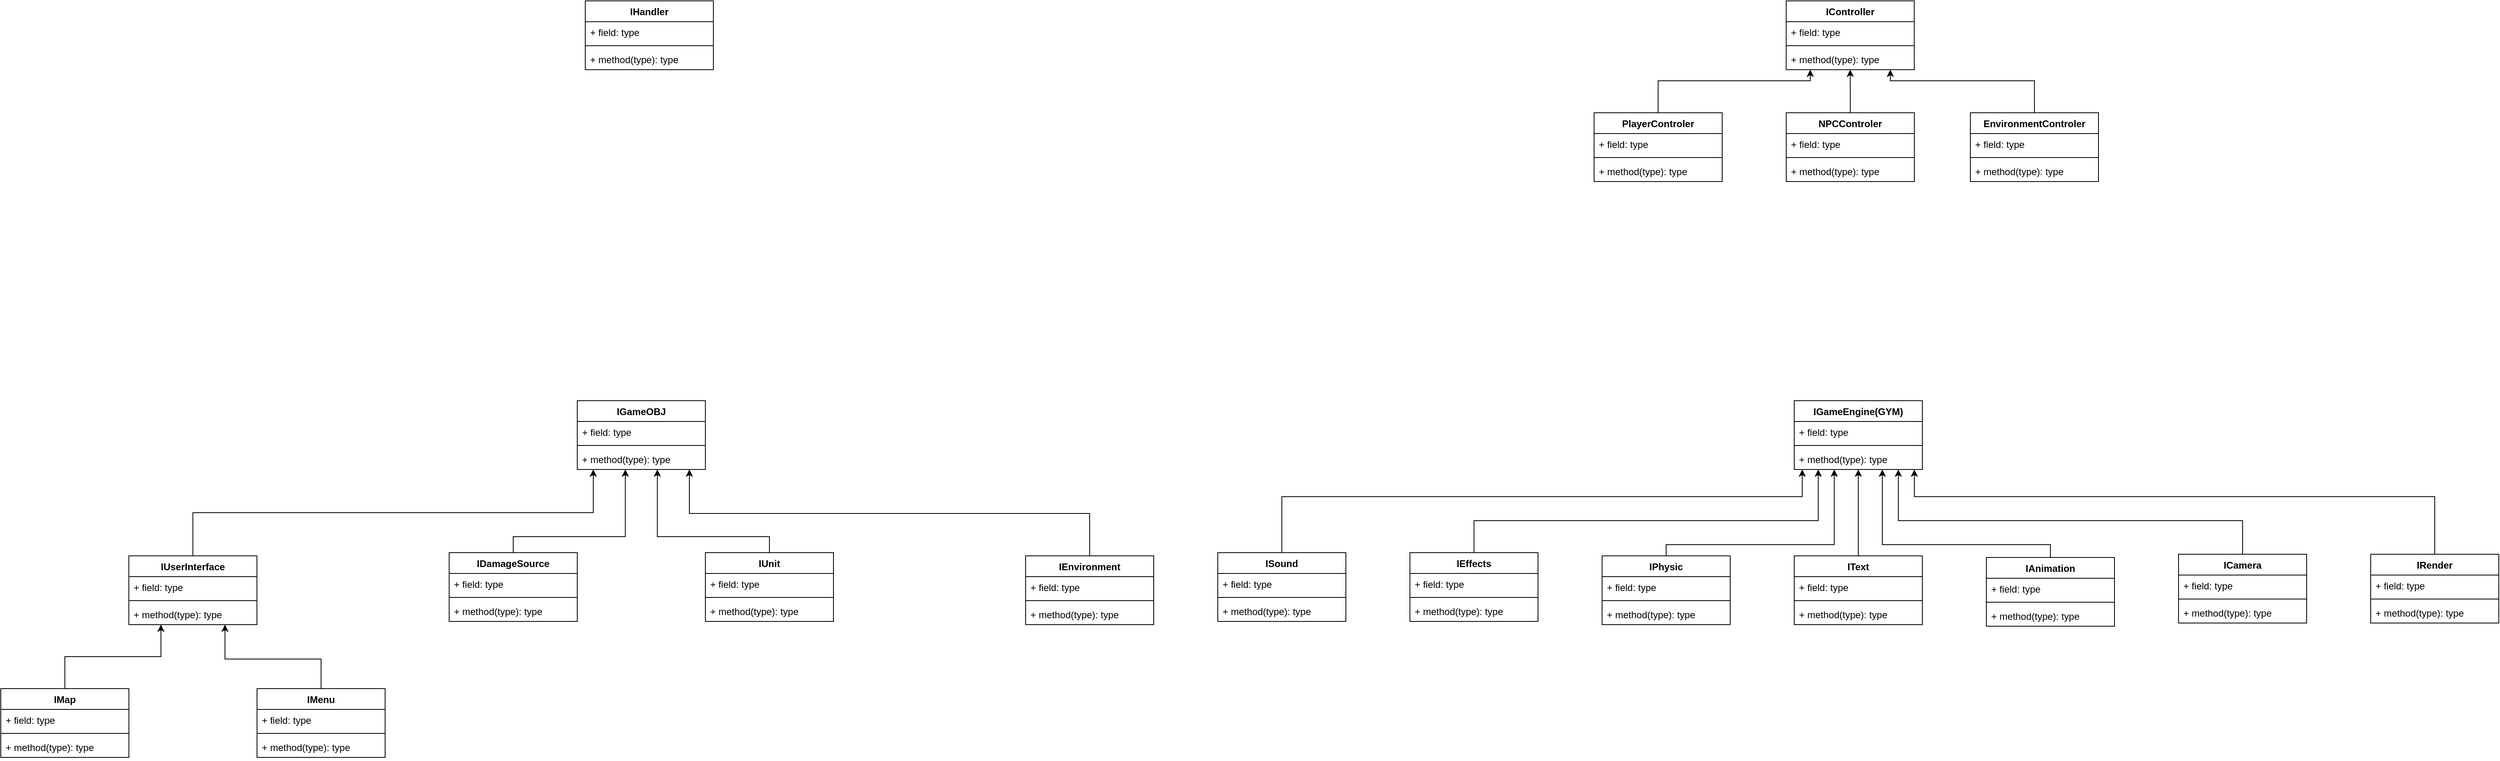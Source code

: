 <mxfile version="12.1.3" pages="1"><diagram id="Z-BZWgziT90WBu3uz1nW" name="Page-1"><mxGraphModel dx="3418" dy="1603" grid="1" gridSize="10" guides="1" tooltips="1" connect="1" arrows="1" fold="1" page="1" pageScale="1" pageWidth="827" pageHeight="1169" math="0" shadow="0"><root><mxCell id="0"/><mxCell id="1" parent="0"/><mxCell id="ZaoIkuuJcxiXCwRCmluG-5" style="edgeStyle=orthogonalEdgeStyle;rounded=0;orthogonalLoop=1;jettySize=auto;html=1;exitX=0.5;exitY=0;exitDx=0;exitDy=0;" edge="1" parent="1" source="ZaoIkuuJcxiXCwRCmluG-6" target="ZaoIkuuJcxiXCwRCmluG-26"><mxGeometry relative="1" as="geometry"><Array as="points"><mxPoint x="650" y="800"/><mxPoint x="1150" y="800"/></Array></mxGeometry></mxCell><mxCell id="ZaoIkuuJcxiXCwRCmluG-6" value="IUserInterface" style="swimlane;fontStyle=1;align=center;verticalAlign=top;childLayout=stackLayout;horizontal=1;startSize=26;horizontalStack=0;resizeParent=1;resizeParentMax=0;resizeLast=0;collapsible=1;marginBottom=0;" vertex="1" parent="1"><mxGeometry x="569.9" y="854" width="160" height="86" as="geometry"/></mxCell><mxCell id="ZaoIkuuJcxiXCwRCmluG-7" value="+ field: type" style="text;strokeColor=none;fillColor=none;align=left;verticalAlign=top;spacingLeft=4;spacingRight=4;overflow=hidden;rotatable=0;points=[[0,0.5],[1,0.5]];portConstraint=eastwest;" vertex="1" parent="ZaoIkuuJcxiXCwRCmluG-6"><mxGeometry y="26" width="160" height="26" as="geometry"/></mxCell><mxCell id="ZaoIkuuJcxiXCwRCmluG-8" value="" style="line;strokeWidth=1;fillColor=none;align=left;verticalAlign=middle;spacingTop=-1;spacingLeft=3;spacingRight=3;rotatable=0;labelPosition=right;points=[];portConstraint=eastwest;" vertex="1" parent="ZaoIkuuJcxiXCwRCmluG-6"><mxGeometry y="52" width="160" height="8" as="geometry"/></mxCell><mxCell id="ZaoIkuuJcxiXCwRCmluG-9" value="+ method(type): type" style="text;strokeColor=none;fillColor=none;align=left;verticalAlign=top;spacingLeft=4;spacingRight=4;overflow=hidden;rotatable=0;points=[[0,0.5],[1,0.5]];portConstraint=eastwest;" vertex="1" parent="ZaoIkuuJcxiXCwRCmluG-6"><mxGeometry y="60" width="160" height="26" as="geometry"/></mxCell><mxCell id="ZaoIkuuJcxiXCwRCmluG-10" style="edgeStyle=orthogonalEdgeStyle;rounded=0;orthogonalLoop=1;jettySize=auto;html=1;" edge="1" parent="1" source="ZaoIkuuJcxiXCwRCmluG-11" target="ZaoIkuuJcxiXCwRCmluG-6"><mxGeometry relative="1" as="geometry"><Array as="points"><mxPoint x="690" y="983"/></Array></mxGeometry></mxCell><mxCell id="ZaoIkuuJcxiXCwRCmluG-11" value="IMenu" style="swimlane;fontStyle=1;align=center;verticalAlign=top;childLayout=stackLayout;horizontal=1;startSize=26;horizontalStack=0;resizeParent=1;resizeParentMax=0;resizeLast=0;collapsible=1;marginBottom=0;" vertex="1" parent="1"><mxGeometry x="730" y="1020" width="160" height="86" as="geometry"/></mxCell><mxCell id="ZaoIkuuJcxiXCwRCmluG-12" value="+ field: type" style="text;strokeColor=none;fillColor=none;align=left;verticalAlign=top;spacingLeft=4;spacingRight=4;overflow=hidden;rotatable=0;points=[[0,0.5],[1,0.5]];portConstraint=eastwest;" vertex="1" parent="ZaoIkuuJcxiXCwRCmluG-11"><mxGeometry y="26" width="160" height="26" as="geometry"/></mxCell><mxCell id="ZaoIkuuJcxiXCwRCmluG-13" value="" style="line;strokeWidth=1;fillColor=none;align=left;verticalAlign=middle;spacingTop=-1;spacingLeft=3;spacingRight=3;rotatable=0;labelPosition=right;points=[];portConstraint=eastwest;" vertex="1" parent="ZaoIkuuJcxiXCwRCmluG-11"><mxGeometry y="52" width="160" height="8" as="geometry"/></mxCell><mxCell id="ZaoIkuuJcxiXCwRCmluG-14" value="+ method(type): type" style="text;strokeColor=none;fillColor=none;align=left;verticalAlign=top;spacingLeft=4;spacingRight=4;overflow=hidden;rotatable=0;points=[[0,0.5],[1,0.5]];portConstraint=eastwest;" vertex="1" parent="ZaoIkuuJcxiXCwRCmluG-11"><mxGeometry y="60" width="160" height="26" as="geometry"/></mxCell><mxCell id="ZaoIkuuJcxiXCwRCmluG-15" style="edgeStyle=orthogonalEdgeStyle;rounded=0;orthogonalLoop=1;jettySize=auto;html=1;" edge="1" parent="1" source="ZaoIkuuJcxiXCwRCmluG-16" target="ZaoIkuuJcxiXCwRCmluG-6"><mxGeometry relative="1" as="geometry"><Array as="points"><mxPoint x="490" y="980"/><mxPoint x="610" y="980"/></Array></mxGeometry></mxCell><mxCell id="ZaoIkuuJcxiXCwRCmluG-16" value="IMap" style="swimlane;fontStyle=1;align=center;verticalAlign=top;childLayout=stackLayout;horizontal=1;startSize=26;horizontalStack=0;resizeParent=1;resizeParentMax=0;resizeLast=0;collapsible=1;marginBottom=0;" vertex="1" parent="1"><mxGeometry x="410" y="1020" width="160" height="86" as="geometry"/></mxCell><mxCell id="ZaoIkuuJcxiXCwRCmluG-17" value="+ field: type" style="text;strokeColor=none;fillColor=none;align=left;verticalAlign=top;spacingLeft=4;spacingRight=4;overflow=hidden;rotatable=0;points=[[0,0.5],[1,0.5]];portConstraint=eastwest;" vertex="1" parent="ZaoIkuuJcxiXCwRCmluG-16"><mxGeometry y="26" width="160" height="26" as="geometry"/></mxCell><mxCell id="ZaoIkuuJcxiXCwRCmluG-18" value="" style="line;strokeWidth=1;fillColor=none;align=left;verticalAlign=middle;spacingTop=-1;spacingLeft=3;spacingRight=3;rotatable=0;labelPosition=right;points=[];portConstraint=eastwest;" vertex="1" parent="ZaoIkuuJcxiXCwRCmluG-16"><mxGeometry y="52" width="160" height="8" as="geometry"/></mxCell><mxCell id="ZaoIkuuJcxiXCwRCmluG-19" value="+ method(type): type" style="text;strokeColor=none;fillColor=none;align=left;verticalAlign=top;spacingLeft=4;spacingRight=4;overflow=hidden;rotatable=0;points=[[0,0.5],[1,0.5]];portConstraint=eastwest;" vertex="1" parent="ZaoIkuuJcxiXCwRCmluG-16"><mxGeometry y="60" width="160" height="26" as="geometry"/></mxCell><mxCell id="ZaoIkuuJcxiXCwRCmluG-20" style="edgeStyle=orthogonalEdgeStyle;rounded=0;orthogonalLoop=1;jettySize=auto;html=1;" edge="1" parent="1" source="ZaoIkuuJcxiXCwRCmluG-21" target="ZaoIkuuJcxiXCwRCmluG-26"><mxGeometry relative="1" as="geometry"><Array as="points"><mxPoint x="1050" y="830"/><mxPoint x="1190" y="830"/></Array></mxGeometry></mxCell><mxCell id="ZaoIkuuJcxiXCwRCmluG-21" value="IDamageSource" style="swimlane;fontStyle=1;align=center;verticalAlign=top;childLayout=stackLayout;horizontal=1;startSize=26;horizontalStack=0;resizeParent=1;resizeParentMax=0;resizeLast=0;collapsible=1;marginBottom=0;" vertex="1" parent="1"><mxGeometry x="970" y="850" width="160" height="86" as="geometry"/></mxCell><mxCell id="ZaoIkuuJcxiXCwRCmluG-22" value="+ field: type" style="text;strokeColor=none;fillColor=none;align=left;verticalAlign=top;spacingLeft=4;spacingRight=4;overflow=hidden;rotatable=0;points=[[0,0.5],[1,0.5]];portConstraint=eastwest;" vertex="1" parent="ZaoIkuuJcxiXCwRCmluG-21"><mxGeometry y="26" width="160" height="26" as="geometry"/></mxCell><mxCell id="ZaoIkuuJcxiXCwRCmluG-23" value="" style="line;strokeWidth=1;fillColor=none;align=left;verticalAlign=middle;spacingTop=-1;spacingLeft=3;spacingRight=3;rotatable=0;labelPosition=right;points=[];portConstraint=eastwest;" vertex="1" parent="ZaoIkuuJcxiXCwRCmluG-21"><mxGeometry y="52" width="160" height="8" as="geometry"/></mxCell><mxCell id="ZaoIkuuJcxiXCwRCmluG-24" value="+ method(type): type" style="text;strokeColor=none;fillColor=none;align=left;verticalAlign=top;spacingLeft=4;spacingRight=4;overflow=hidden;rotatable=0;points=[[0,0.5],[1,0.5]];portConstraint=eastwest;" vertex="1" parent="ZaoIkuuJcxiXCwRCmluG-21"><mxGeometry y="60" width="160" height="26" as="geometry"/></mxCell><mxCell id="ZaoIkuuJcxiXCwRCmluG-26" value="IGameOBJ" style="swimlane;fontStyle=1;align=center;verticalAlign=top;childLayout=stackLayout;horizontal=1;startSize=26;horizontalStack=0;resizeParent=1;resizeParentMax=0;resizeLast=0;collapsible=1;marginBottom=0;" vertex="1" parent="1"><mxGeometry x="1130" y="660" width="160" height="86" as="geometry"/></mxCell><mxCell id="ZaoIkuuJcxiXCwRCmluG-27" value="+ field: type" style="text;strokeColor=none;fillColor=none;align=left;verticalAlign=top;spacingLeft=4;spacingRight=4;overflow=hidden;rotatable=0;points=[[0,0.5],[1,0.5]];portConstraint=eastwest;" vertex="1" parent="ZaoIkuuJcxiXCwRCmluG-26"><mxGeometry y="26" width="160" height="26" as="geometry"/></mxCell><mxCell id="ZaoIkuuJcxiXCwRCmluG-28" value="" style="line;strokeWidth=1;fillColor=none;align=left;verticalAlign=middle;spacingTop=-1;spacingLeft=3;spacingRight=3;rotatable=0;labelPosition=right;points=[];portConstraint=eastwest;" vertex="1" parent="ZaoIkuuJcxiXCwRCmluG-26"><mxGeometry y="52" width="160" height="8" as="geometry"/></mxCell><mxCell id="ZaoIkuuJcxiXCwRCmluG-29" value="+ method(type): type" style="text;strokeColor=none;fillColor=none;align=left;verticalAlign=top;spacingLeft=4;spacingRight=4;overflow=hidden;rotatable=0;points=[[0,0.5],[1,0.5]];portConstraint=eastwest;" vertex="1" parent="ZaoIkuuJcxiXCwRCmluG-26"><mxGeometry y="60" width="160" height="26" as="geometry"/></mxCell><mxCell id="ZaoIkuuJcxiXCwRCmluG-30" style="edgeStyle=orthogonalEdgeStyle;rounded=0;orthogonalLoop=1;jettySize=auto;html=1;" edge="1" parent="1" source="ZaoIkuuJcxiXCwRCmluG-31" target="ZaoIkuuJcxiXCwRCmluG-26"><mxGeometry relative="1" as="geometry"><Array as="points"><mxPoint x="1370" y="830"/><mxPoint x="1230" y="830"/></Array></mxGeometry></mxCell><mxCell id="ZaoIkuuJcxiXCwRCmluG-31" value="IUnit" style="swimlane;fontStyle=1;align=center;verticalAlign=top;childLayout=stackLayout;horizontal=1;startSize=26;horizontalStack=0;resizeParent=1;resizeParentMax=0;resizeLast=0;collapsible=1;marginBottom=0;" vertex="1" parent="1"><mxGeometry x="1290" y="850" width="160" height="86" as="geometry"/></mxCell><mxCell id="ZaoIkuuJcxiXCwRCmluG-32" value="+ field: type" style="text;strokeColor=none;fillColor=none;align=left;verticalAlign=top;spacingLeft=4;spacingRight=4;overflow=hidden;rotatable=0;points=[[0,0.5],[1,0.5]];portConstraint=eastwest;" vertex="1" parent="ZaoIkuuJcxiXCwRCmluG-31"><mxGeometry y="26" width="160" height="26" as="geometry"/></mxCell><mxCell id="ZaoIkuuJcxiXCwRCmluG-33" value="" style="line;strokeWidth=1;fillColor=none;align=left;verticalAlign=middle;spacingTop=-1;spacingLeft=3;spacingRight=3;rotatable=0;labelPosition=right;points=[];portConstraint=eastwest;" vertex="1" parent="ZaoIkuuJcxiXCwRCmluG-31"><mxGeometry y="52" width="160" height="8" as="geometry"/></mxCell><mxCell id="ZaoIkuuJcxiXCwRCmluG-34" value="+ method(type): type" style="text;strokeColor=none;fillColor=none;align=left;verticalAlign=top;spacingLeft=4;spacingRight=4;overflow=hidden;rotatable=0;points=[[0,0.5],[1,0.5]];portConstraint=eastwest;" vertex="1" parent="ZaoIkuuJcxiXCwRCmluG-31"><mxGeometry y="60" width="160" height="26" as="geometry"/></mxCell><mxCell id="ZaoIkuuJcxiXCwRCmluG-35" style="edgeStyle=orthogonalEdgeStyle;rounded=0;orthogonalLoop=1;jettySize=auto;html=1;" edge="1" parent="1" source="ZaoIkuuJcxiXCwRCmluG-36" target="ZaoIkuuJcxiXCwRCmluG-26"><mxGeometry relative="1" as="geometry"><Array as="points"><mxPoint x="1770" y="801"/><mxPoint x="1270" y="801"/></Array></mxGeometry></mxCell><mxCell id="ZaoIkuuJcxiXCwRCmluG-36" value="IEnvironment" style="swimlane;fontStyle=1;align=center;verticalAlign=top;childLayout=stackLayout;horizontal=1;startSize=26;horizontalStack=0;resizeParent=1;resizeParentMax=0;resizeLast=0;collapsible=1;marginBottom=0;" vertex="1" parent="1"><mxGeometry x="1690" y="854" width="160" height="86" as="geometry"/></mxCell><mxCell id="ZaoIkuuJcxiXCwRCmluG-37" value="+ field: type" style="text;strokeColor=none;fillColor=none;align=left;verticalAlign=top;spacingLeft=4;spacingRight=4;overflow=hidden;rotatable=0;points=[[0,0.5],[1,0.5]];portConstraint=eastwest;" vertex="1" parent="ZaoIkuuJcxiXCwRCmluG-36"><mxGeometry y="26" width="160" height="26" as="geometry"/></mxCell><mxCell id="ZaoIkuuJcxiXCwRCmluG-38" value="" style="line;strokeWidth=1;fillColor=none;align=left;verticalAlign=middle;spacingTop=-1;spacingLeft=3;spacingRight=3;rotatable=0;labelPosition=right;points=[];portConstraint=eastwest;" vertex="1" parent="ZaoIkuuJcxiXCwRCmluG-36"><mxGeometry y="52" width="160" height="8" as="geometry"/></mxCell><mxCell id="ZaoIkuuJcxiXCwRCmluG-39" value="+ method(type): type" style="text;strokeColor=none;fillColor=none;align=left;verticalAlign=top;spacingLeft=4;spacingRight=4;overflow=hidden;rotatable=0;points=[[0,0.5],[1,0.5]];portConstraint=eastwest;" vertex="1" parent="ZaoIkuuJcxiXCwRCmluG-36"><mxGeometry y="60" width="160" height="26" as="geometry"/></mxCell><mxCell id="ZaoIkuuJcxiXCwRCmluG-41" value="IGameEngine(GYM)" style="swimlane;fontStyle=1;align=center;verticalAlign=top;childLayout=stackLayout;horizontal=1;startSize=26;horizontalStack=0;resizeParent=1;resizeParentMax=0;resizeLast=0;collapsible=1;marginBottom=0;" vertex="1" parent="1"><mxGeometry x="2650" y="660" width="160" height="86" as="geometry"/></mxCell><mxCell id="ZaoIkuuJcxiXCwRCmluG-42" value="+ field: type" style="text;strokeColor=none;fillColor=none;align=left;verticalAlign=top;spacingLeft=4;spacingRight=4;overflow=hidden;rotatable=0;points=[[0,0.5],[1,0.5]];portConstraint=eastwest;" vertex="1" parent="ZaoIkuuJcxiXCwRCmluG-41"><mxGeometry y="26" width="160" height="26" as="geometry"/></mxCell><mxCell id="ZaoIkuuJcxiXCwRCmluG-43" value="" style="line;strokeWidth=1;fillColor=none;align=left;verticalAlign=middle;spacingTop=-1;spacingLeft=3;spacingRight=3;rotatable=0;labelPosition=right;points=[];portConstraint=eastwest;" vertex="1" parent="ZaoIkuuJcxiXCwRCmluG-41"><mxGeometry y="52" width="160" height="8" as="geometry"/></mxCell><mxCell id="ZaoIkuuJcxiXCwRCmluG-44" value="+ method(type): type" style="text;strokeColor=none;fillColor=none;align=left;verticalAlign=top;spacingLeft=4;spacingRight=4;overflow=hidden;rotatable=0;points=[[0,0.5],[1,0.5]];portConstraint=eastwest;" vertex="1" parent="ZaoIkuuJcxiXCwRCmluG-41"><mxGeometry y="60" width="160" height="26" as="geometry"/></mxCell><mxCell id="ZaoIkuuJcxiXCwRCmluG-46" value="IController" style="swimlane;fontStyle=1;align=center;verticalAlign=top;childLayout=stackLayout;horizontal=1;startSize=26;horizontalStack=0;resizeParent=1;resizeParentMax=0;resizeLast=0;collapsible=1;marginBottom=0;" vertex="1" parent="1"><mxGeometry x="2639.929" y="160.088" width="160" height="86" as="geometry"/></mxCell><mxCell id="ZaoIkuuJcxiXCwRCmluG-47" value="+ field: type" style="text;strokeColor=none;fillColor=none;align=left;verticalAlign=top;spacingLeft=4;spacingRight=4;overflow=hidden;rotatable=0;points=[[0,0.5],[1,0.5]];portConstraint=eastwest;" vertex="1" parent="ZaoIkuuJcxiXCwRCmluG-46"><mxGeometry y="26" width="160" height="26" as="geometry"/></mxCell><mxCell id="ZaoIkuuJcxiXCwRCmluG-48" value="" style="line;strokeWidth=1;fillColor=none;align=left;verticalAlign=middle;spacingTop=-1;spacingLeft=3;spacingRight=3;rotatable=0;labelPosition=right;points=[];portConstraint=eastwest;" vertex="1" parent="ZaoIkuuJcxiXCwRCmluG-46"><mxGeometry y="52" width="160" height="8" as="geometry"/></mxCell><mxCell id="ZaoIkuuJcxiXCwRCmluG-49" value="+ method(type): type" style="text;strokeColor=none;fillColor=none;align=left;verticalAlign=top;spacingLeft=4;spacingRight=4;overflow=hidden;rotatable=0;points=[[0,0.5],[1,0.5]];portConstraint=eastwest;" vertex="1" parent="ZaoIkuuJcxiXCwRCmluG-46"><mxGeometry y="60" width="160" height="26" as="geometry"/></mxCell><mxCell id="ZaoIkuuJcxiXCwRCmluG-51" value="IHandler" style="swimlane;fontStyle=1;align=center;verticalAlign=top;childLayout=stackLayout;horizontal=1;startSize=26;horizontalStack=0;resizeParent=1;resizeParentMax=0;resizeLast=0;collapsible=1;marginBottom=0;" vertex="1" parent="1"><mxGeometry x="1140" y="160.088" width="160" height="86" as="geometry"/></mxCell><mxCell id="ZaoIkuuJcxiXCwRCmluG-52" value="+ field: type" style="text;strokeColor=none;fillColor=none;align=left;verticalAlign=top;spacingLeft=4;spacingRight=4;overflow=hidden;rotatable=0;points=[[0,0.5],[1,0.5]];portConstraint=eastwest;" vertex="1" parent="ZaoIkuuJcxiXCwRCmluG-51"><mxGeometry y="26" width="160" height="26" as="geometry"/></mxCell><mxCell id="ZaoIkuuJcxiXCwRCmluG-53" value="" style="line;strokeWidth=1;fillColor=none;align=left;verticalAlign=middle;spacingTop=-1;spacingLeft=3;spacingRight=3;rotatable=0;labelPosition=right;points=[];portConstraint=eastwest;" vertex="1" parent="ZaoIkuuJcxiXCwRCmluG-51"><mxGeometry y="52" width="160" height="8" as="geometry"/></mxCell><mxCell id="ZaoIkuuJcxiXCwRCmluG-54" value="+ method(type): type" style="text;strokeColor=none;fillColor=none;align=left;verticalAlign=top;spacingLeft=4;spacingRight=4;overflow=hidden;rotatable=0;points=[[0,0.5],[1,0.5]];portConstraint=eastwest;" vertex="1" parent="ZaoIkuuJcxiXCwRCmluG-51"><mxGeometry y="60" width="160" height="26" as="geometry"/></mxCell><mxCell id="ZaoIkuuJcxiXCwRCmluG-55" style="edgeStyle=orthogonalEdgeStyle;rounded=0;orthogonalLoop=1;jettySize=auto;html=1;exitX=0.5;exitY=0;exitDx=0;exitDy=0;" edge="1" parent="1" source="ZaoIkuuJcxiXCwRCmluG-56" target="ZaoIkuuJcxiXCwRCmluG-41"><mxGeometry relative="1" as="geometry"><Array as="points"><mxPoint x="2490" y="840"/><mxPoint x="2700" y="840"/></Array></mxGeometry></mxCell><mxCell id="ZaoIkuuJcxiXCwRCmluG-56" value="IPhysic" style="swimlane;fontStyle=1;align=center;verticalAlign=top;childLayout=stackLayout;horizontal=1;startSize=26;horizontalStack=0;resizeParent=1;resizeParentMax=0;resizeLast=0;collapsible=1;marginBottom=0;" vertex="1" parent="1"><mxGeometry x="2410" y="854" width="160" height="86" as="geometry"/></mxCell><mxCell id="ZaoIkuuJcxiXCwRCmluG-57" value="+ field: type" style="text;strokeColor=none;fillColor=none;align=left;verticalAlign=top;spacingLeft=4;spacingRight=4;overflow=hidden;rotatable=0;points=[[0,0.5],[1,0.5]];portConstraint=eastwest;" vertex="1" parent="ZaoIkuuJcxiXCwRCmluG-56"><mxGeometry y="26" width="160" height="26" as="geometry"/></mxCell><mxCell id="ZaoIkuuJcxiXCwRCmluG-58" value="" style="line;strokeWidth=1;fillColor=none;align=left;verticalAlign=middle;spacingTop=-1;spacingLeft=3;spacingRight=3;rotatable=0;labelPosition=right;points=[];portConstraint=eastwest;" vertex="1" parent="ZaoIkuuJcxiXCwRCmluG-56"><mxGeometry y="52" width="160" height="8" as="geometry"/></mxCell><mxCell id="ZaoIkuuJcxiXCwRCmluG-59" value="+ method(type): type" style="text;strokeColor=none;fillColor=none;align=left;verticalAlign=top;spacingLeft=4;spacingRight=4;overflow=hidden;rotatable=0;points=[[0,0.5],[1,0.5]];portConstraint=eastwest;" vertex="1" parent="ZaoIkuuJcxiXCwRCmluG-56"><mxGeometry y="60" width="160" height="26" as="geometry"/></mxCell><mxCell id="ZaoIkuuJcxiXCwRCmluG-60" style="edgeStyle=orthogonalEdgeStyle;rounded=0;orthogonalLoop=1;jettySize=auto;html=1;" edge="1" parent="1" source="ZaoIkuuJcxiXCwRCmluG-61" target="ZaoIkuuJcxiXCwRCmluG-41"><mxGeometry relative="1" as="geometry"><Array as="points"><mxPoint x="3450" y="780"/><mxPoint x="2800" y="780"/></Array></mxGeometry></mxCell><mxCell id="ZaoIkuuJcxiXCwRCmluG-61" value="IRender" style="swimlane;fontStyle=1;align=center;verticalAlign=top;childLayout=stackLayout;horizontal=1;startSize=26;horizontalStack=0;resizeParent=1;resizeParentMax=0;resizeLast=0;collapsible=1;marginBottom=0;" vertex="1" parent="1"><mxGeometry x="3370" y="852" width="160" height="86" as="geometry"/></mxCell><mxCell id="ZaoIkuuJcxiXCwRCmluG-62" value="+ field: type" style="text;strokeColor=none;fillColor=none;align=left;verticalAlign=top;spacingLeft=4;spacingRight=4;overflow=hidden;rotatable=0;points=[[0,0.5],[1,0.5]];portConstraint=eastwest;" vertex="1" parent="ZaoIkuuJcxiXCwRCmluG-61"><mxGeometry y="26" width="160" height="26" as="geometry"/></mxCell><mxCell id="ZaoIkuuJcxiXCwRCmluG-63" value="" style="line;strokeWidth=1;fillColor=none;align=left;verticalAlign=middle;spacingTop=-1;spacingLeft=3;spacingRight=3;rotatable=0;labelPosition=right;points=[];portConstraint=eastwest;" vertex="1" parent="ZaoIkuuJcxiXCwRCmluG-61"><mxGeometry y="52" width="160" height="8" as="geometry"/></mxCell><mxCell id="ZaoIkuuJcxiXCwRCmluG-64" value="+ method(type): type" style="text;strokeColor=none;fillColor=none;align=left;verticalAlign=top;spacingLeft=4;spacingRight=4;overflow=hidden;rotatable=0;points=[[0,0.5],[1,0.5]];portConstraint=eastwest;" vertex="1" parent="ZaoIkuuJcxiXCwRCmluG-61"><mxGeometry y="60" width="160" height="26" as="geometry"/></mxCell><mxCell id="ZaoIkuuJcxiXCwRCmluG-65" style="edgeStyle=orthogonalEdgeStyle;rounded=0;orthogonalLoop=1;jettySize=auto;html=1;" edge="1" parent="1" source="ZaoIkuuJcxiXCwRCmluG-66" target="ZaoIkuuJcxiXCwRCmluG-41"><mxGeometry relative="1" as="geometry"><Array as="points"><mxPoint x="2010" y="780"/><mxPoint x="2660" y="780"/></Array></mxGeometry></mxCell><mxCell id="ZaoIkuuJcxiXCwRCmluG-66" value="ISound" style="swimlane;fontStyle=1;align=center;verticalAlign=top;childLayout=stackLayout;horizontal=1;startSize=26;horizontalStack=0;resizeParent=1;resizeParentMax=0;resizeLast=0;collapsible=1;marginBottom=0;" vertex="1" parent="1"><mxGeometry x="1930" y="850" width="160" height="86" as="geometry"/></mxCell><mxCell id="ZaoIkuuJcxiXCwRCmluG-67" value="+ field: type" style="text;strokeColor=none;fillColor=none;align=left;verticalAlign=top;spacingLeft=4;spacingRight=4;overflow=hidden;rotatable=0;points=[[0,0.5],[1,0.5]];portConstraint=eastwest;" vertex="1" parent="ZaoIkuuJcxiXCwRCmluG-66"><mxGeometry y="26" width="160" height="26" as="geometry"/></mxCell><mxCell id="ZaoIkuuJcxiXCwRCmluG-68" value="" style="line;strokeWidth=1;fillColor=none;align=left;verticalAlign=middle;spacingTop=-1;spacingLeft=3;spacingRight=3;rotatable=0;labelPosition=right;points=[];portConstraint=eastwest;" vertex="1" parent="ZaoIkuuJcxiXCwRCmluG-66"><mxGeometry y="52" width="160" height="8" as="geometry"/></mxCell><mxCell id="ZaoIkuuJcxiXCwRCmluG-69" value="+ method(type): type" style="text;strokeColor=none;fillColor=none;align=left;verticalAlign=top;spacingLeft=4;spacingRight=4;overflow=hidden;rotatable=0;points=[[0,0.5],[1,0.5]];portConstraint=eastwest;" vertex="1" parent="ZaoIkuuJcxiXCwRCmluG-66"><mxGeometry y="60" width="160" height="26" as="geometry"/></mxCell><mxCell id="ZaoIkuuJcxiXCwRCmluG-70" style="edgeStyle=orthogonalEdgeStyle;rounded=0;orthogonalLoop=1;jettySize=auto;html=1;" edge="1" parent="1" source="ZaoIkuuJcxiXCwRCmluG-71" target="ZaoIkuuJcxiXCwRCmluG-41"><mxGeometry relative="1" as="geometry"/></mxCell><mxCell id="ZaoIkuuJcxiXCwRCmluG-71" value="IText" style="swimlane;fontStyle=1;align=center;verticalAlign=top;childLayout=stackLayout;horizontal=1;startSize=26;horizontalStack=0;resizeParent=1;resizeParentMax=0;resizeLast=0;collapsible=1;marginBottom=0;" vertex="1" parent="1"><mxGeometry x="2650" y="854" width="160" height="86" as="geometry"/></mxCell><mxCell id="ZaoIkuuJcxiXCwRCmluG-72" value="+ field: type" style="text;strokeColor=none;fillColor=none;align=left;verticalAlign=top;spacingLeft=4;spacingRight=4;overflow=hidden;rotatable=0;points=[[0,0.5],[1,0.5]];portConstraint=eastwest;" vertex="1" parent="ZaoIkuuJcxiXCwRCmluG-71"><mxGeometry y="26" width="160" height="26" as="geometry"/></mxCell><mxCell id="ZaoIkuuJcxiXCwRCmluG-73" value="" style="line;strokeWidth=1;fillColor=none;align=left;verticalAlign=middle;spacingTop=-1;spacingLeft=3;spacingRight=3;rotatable=0;labelPosition=right;points=[];portConstraint=eastwest;" vertex="1" parent="ZaoIkuuJcxiXCwRCmluG-71"><mxGeometry y="52" width="160" height="8" as="geometry"/></mxCell><mxCell id="ZaoIkuuJcxiXCwRCmluG-74" value="+ method(type): type" style="text;strokeColor=none;fillColor=none;align=left;verticalAlign=top;spacingLeft=4;spacingRight=4;overflow=hidden;rotatable=0;points=[[0,0.5],[1,0.5]];portConstraint=eastwest;" vertex="1" parent="ZaoIkuuJcxiXCwRCmluG-71"><mxGeometry y="60" width="160" height="26" as="geometry"/></mxCell><mxCell id="ZaoIkuuJcxiXCwRCmluG-75" style="edgeStyle=orthogonalEdgeStyle;rounded=0;orthogonalLoop=1;jettySize=auto;html=1;" edge="1" parent="1" source="ZaoIkuuJcxiXCwRCmluG-76" target="ZaoIkuuJcxiXCwRCmluG-41"><mxGeometry relative="1" as="geometry"><Array as="points"><mxPoint x="2970" y="840"/><mxPoint x="2760" y="840"/></Array></mxGeometry></mxCell><mxCell id="ZaoIkuuJcxiXCwRCmluG-76" value="IAnimation" style="swimlane;fontStyle=1;align=center;verticalAlign=top;childLayout=stackLayout;horizontal=1;startSize=26;horizontalStack=0;resizeParent=1;resizeParentMax=0;resizeLast=0;collapsible=1;marginBottom=0;" vertex="1" parent="1"><mxGeometry x="2890" y="856" width="160" height="86" as="geometry"/></mxCell><mxCell id="ZaoIkuuJcxiXCwRCmluG-77" value="+ field: type" style="text;strokeColor=none;fillColor=none;align=left;verticalAlign=top;spacingLeft=4;spacingRight=4;overflow=hidden;rotatable=0;points=[[0,0.5],[1,0.5]];portConstraint=eastwest;" vertex="1" parent="ZaoIkuuJcxiXCwRCmluG-76"><mxGeometry y="26" width="160" height="26" as="geometry"/></mxCell><mxCell id="ZaoIkuuJcxiXCwRCmluG-78" value="" style="line;strokeWidth=1;fillColor=none;align=left;verticalAlign=middle;spacingTop=-1;spacingLeft=3;spacingRight=3;rotatable=0;labelPosition=right;points=[];portConstraint=eastwest;" vertex="1" parent="ZaoIkuuJcxiXCwRCmluG-76"><mxGeometry y="52" width="160" height="8" as="geometry"/></mxCell><mxCell id="ZaoIkuuJcxiXCwRCmluG-79" value="+ method(type): type" style="text;strokeColor=none;fillColor=none;align=left;verticalAlign=top;spacingLeft=4;spacingRight=4;overflow=hidden;rotatable=0;points=[[0,0.5],[1,0.5]];portConstraint=eastwest;" vertex="1" parent="ZaoIkuuJcxiXCwRCmluG-76"><mxGeometry y="60" width="160" height="26" as="geometry"/></mxCell><mxCell id="ZaoIkuuJcxiXCwRCmluG-80" style="edgeStyle=orthogonalEdgeStyle;rounded=0;orthogonalLoop=1;jettySize=auto;html=1;" edge="1" parent="1" source="ZaoIkuuJcxiXCwRCmluG-81" target="ZaoIkuuJcxiXCwRCmluG-41"><mxGeometry relative="1" as="geometry"><Array as="points"><mxPoint x="3210" y="810"/><mxPoint x="2780" y="810"/></Array></mxGeometry></mxCell><mxCell id="ZaoIkuuJcxiXCwRCmluG-81" value="ICamera" style="swimlane;fontStyle=1;align=center;verticalAlign=top;childLayout=stackLayout;horizontal=1;startSize=26;horizontalStack=0;resizeParent=1;resizeParentMax=0;resizeLast=0;collapsible=1;marginBottom=0;" vertex="1" parent="1"><mxGeometry x="3130" y="852" width="160" height="86" as="geometry"/></mxCell><mxCell id="ZaoIkuuJcxiXCwRCmluG-82" value="+ field: type" style="text;strokeColor=none;fillColor=none;align=left;verticalAlign=top;spacingLeft=4;spacingRight=4;overflow=hidden;rotatable=0;points=[[0,0.5],[1,0.5]];portConstraint=eastwest;" vertex="1" parent="ZaoIkuuJcxiXCwRCmluG-81"><mxGeometry y="26" width="160" height="26" as="geometry"/></mxCell><mxCell id="ZaoIkuuJcxiXCwRCmluG-83" value="" style="line;strokeWidth=1;fillColor=none;align=left;verticalAlign=middle;spacingTop=-1;spacingLeft=3;spacingRight=3;rotatable=0;labelPosition=right;points=[];portConstraint=eastwest;" vertex="1" parent="ZaoIkuuJcxiXCwRCmluG-81"><mxGeometry y="52" width="160" height="8" as="geometry"/></mxCell><mxCell id="ZaoIkuuJcxiXCwRCmluG-84" value="+ method(type): type" style="text;strokeColor=none;fillColor=none;align=left;verticalAlign=top;spacingLeft=4;spacingRight=4;overflow=hidden;rotatable=0;points=[[0,0.5],[1,0.5]];portConstraint=eastwest;" vertex="1" parent="ZaoIkuuJcxiXCwRCmluG-81"><mxGeometry y="60" width="160" height="26" as="geometry"/></mxCell><mxCell id="ZaoIkuuJcxiXCwRCmluG-85" style="edgeStyle=orthogonalEdgeStyle;rounded=0;orthogonalLoop=1;jettySize=auto;html=1;" edge="1" parent="1" source="ZaoIkuuJcxiXCwRCmluG-86" target="ZaoIkuuJcxiXCwRCmluG-41"><mxGeometry relative="1" as="geometry"><Array as="points"><mxPoint x="2250" y="810"/><mxPoint x="2680" y="810"/></Array></mxGeometry></mxCell><mxCell id="ZaoIkuuJcxiXCwRCmluG-86" value="IEffects" style="swimlane;fontStyle=1;align=center;verticalAlign=top;childLayout=stackLayout;horizontal=1;startSize=26;horizontalStack=0;resizeParent=1;resizeParentMax=0;resizeLast=0;collapsible=1;marginBottom=0;" vertex="1" parent="1"><mxGeometry x="2170" y="850" width="160" height="86" as="geometry"/></mxCell><mxCell id="ZaoIkuuJcxiXCwRCmluG-87" value="+ field: type" style="text;strokeColor=none;fillColor=none;align=left;verticalAlign=top;spacingLeft=4;spacingRight=4;overflow=hidden;rotatable=0;points=[[0,0.5],[1,0.5]];portConstraint=eastwest;" vertex="1" parent="ZaoIkuuJcxiXCwRCmluG-86"><mxGeometry y="26" width="160" height="26" as="geometry"/></mxCell><mxCell id="ZaoIkuuJcxiXCwRCmluG-88" value="" style="line;strokeWidth=1;fillColor=none;align=left;verticalAlign=middle;spacingTop=-1;spacingLeft=3;spacingRight=3;rotatable=0;labelPosition=right;points=[];portConstraint=eastwest;" vertex="1" parent="ZaoIkuuJcxiXCwRCmluG-86"><mxGeometry y="52" width="160" height="8" as="geometry"/></mxCell><mxCell id="ZaoIkuuJcxiXCwRCmluG-89" value="+ method(type): type" style="text;strokeColor=none;fillColor=none;align=left;verticalAlign=top;spacingLeft=4;spacingRight=4;overflow=hidden;rotatable=0;points=[[0,0.5],[1,0.5]];portConstraint=eastwest;" vertex="1" parent="ZaoIkuuJcxiXCwRCmluG-86"><mxGeometry y="60" width="160" height="26" as="geometry"/></mxCell><mxCell id="ZaoIkuuJcxiXCwRCmluG-90" style="edgeStyle=orthogonalEdgeStyle;rounded=0;orthogonalLoop=1;jettySize=auto;html=1;" edge="1" parent="1" source="ZaoIkuuJcxiXCwRCmluG-91" target="ZaoIkuuJcxiXCwRCmluG-46"><mxGeometry relative="1" as="geometry"><Array as="points"><mxPoint x="2480" y="260"/><mxPoint x="2670" y="260"/></Array></mxGeometry></mxCell><mxCell id="ZaoIkuuJcxiXCwRCmluG-91" value="PlayerControler" style="swimlane;fontStyle=1;align=center;verticalAlign=top;childLayout=stackLayout;horizontal=1;startSize=26;horizontalStack=0;resizeParent=1;resizeParentMax=0;resizeLast=0;collapsible=1;marginBottom=0;" vertex="1" parent="1"><mxGeometry x="2400" y="300" width="160" height="86" as="geometry"/></mxCell><mxCell id="ZaoIkuuJcxiXCwRCmluG-92" value="+ field: type" style="text;strokeColor=none;fillColor=none;align=left;verticalAlign=top;spacingLeft=4;spacingRight=4;overflow=hidden;rotatable=0;points=[[0,0.5],[1,0.5]];portConstraint=eastwest;" vertex="1" parent="ZaoIkuuJcxiXCwRCmluG-91"><mxGeometry y="26" width="160" height="26" as="geometry"/></mxCell><mxCell id="ZaoIkuuJcxiXCwRCmluG-93" value="" style="line;strokeWidth=1;fillColor=none;align=left;verticalAlign=middle;spacingTop=-1;spacingLeft=3;spacingRight=3;rotatable=0;labelPosition=right;points=[];portConstraint=eastwest;" vertex="1" parent="ZaoIkuuJcxiXCwRCmluG-91"><mxGeometry y="52" width="160" height="8" as="geometry"/></mxCell><mxCell id="ZaoIkuuJcxiXCwRCmluG-94" value="+ method(type): type" style="text;strokeColor=none;fillColor=none;align=left;verticalAlign=top;spacingLeft=4;spacingRight=4;overflow=hidden;rotatable=0;points=[[0,0.5],[1,0.5]];portConstraint=eastwest;" vertex="1" parent="ZaoIkuuJcxiXCwRCmluG-91"><mxGeometry y="60" width="160" height="26" as="geometry"/></mxCell><mxCell id="ZaoIkuuJcxiXCwRCmluG-95" style="edgeStyle=orthogonalEdgeStyle;rounded=0;orthogonalLoop=1;jettySize=auto;html=1;" edge="1" parent="1" source="ZaoIkuuJcxiXCwRCmluG-96" target="ZaoIkuuJcxiXCwRCmluG-46"><mxGeometry relative="1" as="geometry"/></mxCell><mxCell id="ZaoIkuuJcxiXCwRCmluG-96" value="NPCControler" style="swimlane;fontStyle=1;align=center;verticalAlign=top;childLayout=stackLayout;horizontal=1;startSize=26;horizontalStack=0;resizeParent=1;resizeParentMax=0;resizeLast=0;collapsible=1;marginBottom=0;" vertex="1" parent="1"><mxGeometry x="2640" y="300" width="160" height="86" as="geometry"/></mxCell><mxCell id="ZaoIkuuJcxiXCwRCmluG-97" value="+ field: type" style="text;strokeColor=none;fillColor=none;align=left;verticalAlign=top;spacingLeft=4;spacingRight=4;overflow=hidden;rotatable=0;points=[[0,0.5],[1,0.5]];portConstraint=eastwest;" vertex="1" parent="ZaoIkuuJcxiXCwRCmluG-96"><mxGeometry y="26" width="160" height="26" as="geometry"/></mxCell><mxCell id="ZaoIkuuJcxiXCwRCmluG-98" value="" style="line;strokeWidth=1;fillColor=none;align=left;verticalAlign=middle;spacingTop=-1;spacingLeft=3;spacingRight=3;rotatable=0;labelPosition=right;points=[];portConstraint=eastwest;" vertex="1" parent="ZaoIkuuJcxiXCwRCmluG-96"><mxGeometry y="52" width="160" height="8" as="geometry"/></mxCell><mxCell id="ZaoIkuuJcxiXCwRCmluG-99" value="+ method(type): type" style="text;strokeColor=none;fillColor=none;align=left;verticalAlign=top;spacingLeft=4;spacingRight=4;overflow=hidden;rotatable=0;points=[[0,0.5],[1,0.5]];portConstraint=eastwest;" vertex="1" parent="ZaoIkuuJcxiXCwRCmluG-96"><mxGeometry y="60" width="160" height="26" as="geometry"/></mxCell><mxCell id="ZaoIkuuJcxiXCwRCmluG-100" style="edgeStyle=orthogonalEdgeStyle;rounded=0;orthogonalLoop=1;jettySize=auto;html=1;" edge="1" parent="1" source="ZaoIkuuJcxiXCwRCmluG-101" target="ZaoIkuuJcxiXCwRCmluG-46"><mxGeometry relative="1" as="geometry"><Array as="points"><mxPoint x="2950" y="260"/><mxPoint x="2770" y="260"/></Array></mxGeometry></mxCell><mxCell id="ZaoIkuuJcxiXCwRCmluG-101" value="EnvironmentControler" style="swimlane;fontStyle=1;align=center;verticalAlign=top;childLayout=stackLayout;horizontal=1;startSize=26;horizontalStack=0;resizeParent=1;resizeParentMax=0;resizeLast=0;collapsible=1;marginBottom=0;" vertex="1" parent="1"><mxGeometry x="2870" y="300" width="160" height="86" as="geometry"/></mxCell><mxCell id="ZaoIkuuJcxiXCwRCmluG-102" value="+ field: type" style="text;strokeColor=none;fillColor=none;align=left;verticalAlign=top;spacingLeft=4;spacingRight=4;overflow=hidden;rotatable=0;points=[[0,0.5],[1,0.5]];portConstraint=eastwest;" vertex="1" parent="ZaoIkuuJcxiXCwRCmluG-101"><mxGeometry y="26" width="160" height="26" as="geometry"/></mxCell><mxCell id="ZaoIkuuJcxiXCwRCmluG-103" value="" style="line;strokeWidth=1;fillColor=none;align=left;verticalAlign=middle;spacingTop=-1;spacingLeft=3;spacingRight=3;rotatable=0;labelPosition=right;points=[];portConstraint=eastwest;" vertex="1" parent="ZaoIkuuJcxiXCwRCmluG-101"><mxGeometry y="52" width="160" height="8" as="geometry"/></mxCell><mxCell id="ZaoIkuuJcxiXCwRCmluG-104" value="+ method(type): type" style="text;strokeColor=none;fillColor=none;align=left;verticalAlign=top;spacingLeft=4;spacingRight=4;overflow=hidden;rotatable=0;points=[[0,0.5],[1,0.5]];portConstraint=eastwest;" vertex="1" parent="ZaoIkuuJcxiXCwRCmluG-101"><mxGeometry y="60" width="160" height="26" as="geometry"/></mxCell></root></mxGraphModel></diagram></mxfile>